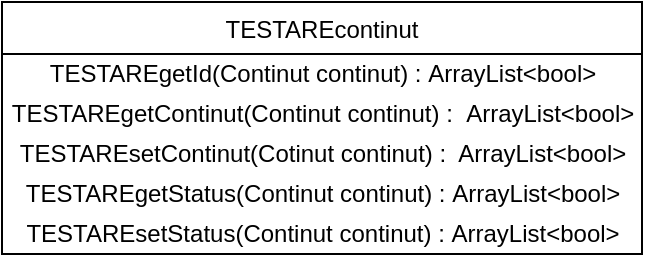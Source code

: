 <mxfile version="12.9.1" type="device"><diagram id="C5RBs43oDa-KdzZeNtuy" name="Page-1"><mxGraphModel dx="716" dy="344" grid="1" gridSize="10" guides="1" tooltips="1" connect="1" arrows="1" fold="1" page="1" pageScale="1" pageWidth="827" pageHeight="1169" math="0" shadow="0"><root><mxCell id="WIyWlLk6GJQsqaUBKTNV-0"/><mxCell id="WIyWlLk6GJQsqaUBKTNV-1" parent="WIyWlLk6GJQsqaUBKTNV-0"/><mxCell id="zkfFHV4jXpPFQw0GAbJ--17" value="TESTAREcontinut" style="swimlane;fontStyle=0;align=center;verticalAlign=top;childLayout=stackLayout;horizontal=1;startSize=26;horizontalStack=0;resizeParent=1;resizeLast=0;collapsible=1;marginBottom=0;rounded=0;shadow=0;strokeWidth=1;" parent="WIyWlLk6GJQsqaUBKTNV-1" vertex="1"><mxGeometry x="240" y="140" width="320" height="126" as="geometry"><mxRectangle x="550" y="140" width="160" height="26" as="alternateBounds"/></mxGeometry></mxCell><mxCell id="FmDa9811snjEsAIWBI65-2" value="TESTAREgetId(Continut continut) :&amp;nbsp;&lt;span style=&quot;text-align: left&quot;&gt;ArrayList&amp;lt;bool&amp;gt;&lt;/span&gt;" style="text;html=1;align=center;verticalAlign=middle;resizable=0;points=[];autosize=1;" vertex="1" parent="zkfFHV4jXpPFQw0GAbJ--17"><mxGeometry y="26" width="320" height="20" as="geometry"/></mxCell><mxCell id="FmDa9811snjEsAIWBI65-3" value="TESTAREgetContinut(Continut continut) :&amp;nbsp;&lt;span style=&quot;text-align: left&quot;&gt;&amp;nbsp;ArrayList&amp;lt;bool&amp;gt;&lt;br&gt;&lt;/span&gt;" style="text;html=1;align=center;verticalAlign=middle;resizable=0;points=[];autosize=1;" vertex="1" parent="zkfFHV4jXpPFQw0GAbJ--17"><mxGeometry y="46" width="320" height="20" as="geometry"/></mxCell><mxCell id="FmDa9811snjEsAIWBI65-4" value="TESTAREsetContinut(Cotinut continut) :&lt;span style=&quot;text-align: left&quot;&gt;&amp;nbsp; ArrayList&amp;lt;bool&amp;gt;&lt;/span&gt;" style="text;html=1;align=center;verticalAlign=middle;resizable=0;points=[];autosize=1;" vertex="1" parent="zkfFHV4jXpPFQw0GAbJ--17"><mxGeometry y="66" width="320" height="20" as="geometry"/></mxCell><mxCell id="FmDa9811snjEsAIWBI65-5" value="TESTAREgetStatus(Continut continut) :&amp;nbsp;&lt;span style=&quot;text-align: left&quot;&gt;ArrayList&amp;lt;bool&amp;gt;&lt;/span&gt;" style="text;html=1;align=center;verticalAlign=middle;resizable=0;points=[];autosize=1;" vertex="1" parent="zkfFHV4jXpPFQw0GAbJ--17"><mxGeometry y="86" width="320" height="20" as="geometry"/></mxCell><mxCell id="FmDa9811snjEsAIWBI65-6" value="TESTAREsetStatus(Continut continut) :&amp;nbsp;&lt;span style=&quot;text-align: left&quot;&gt;ArrayList&amp;lt;bool&amp;gt;&lt;/span&gt;" style="text;html=1;align=center;verticalAlign=middle;resizable=0;points=[];autosize=1;" vertex="1" parent="zkfFHV4jXpPFQw0GAbJ--17"><mxGeometry y="106" width="320" height="20" as="geometry"/></mxCell></root></mxGraphModel></diagram></mxfile>